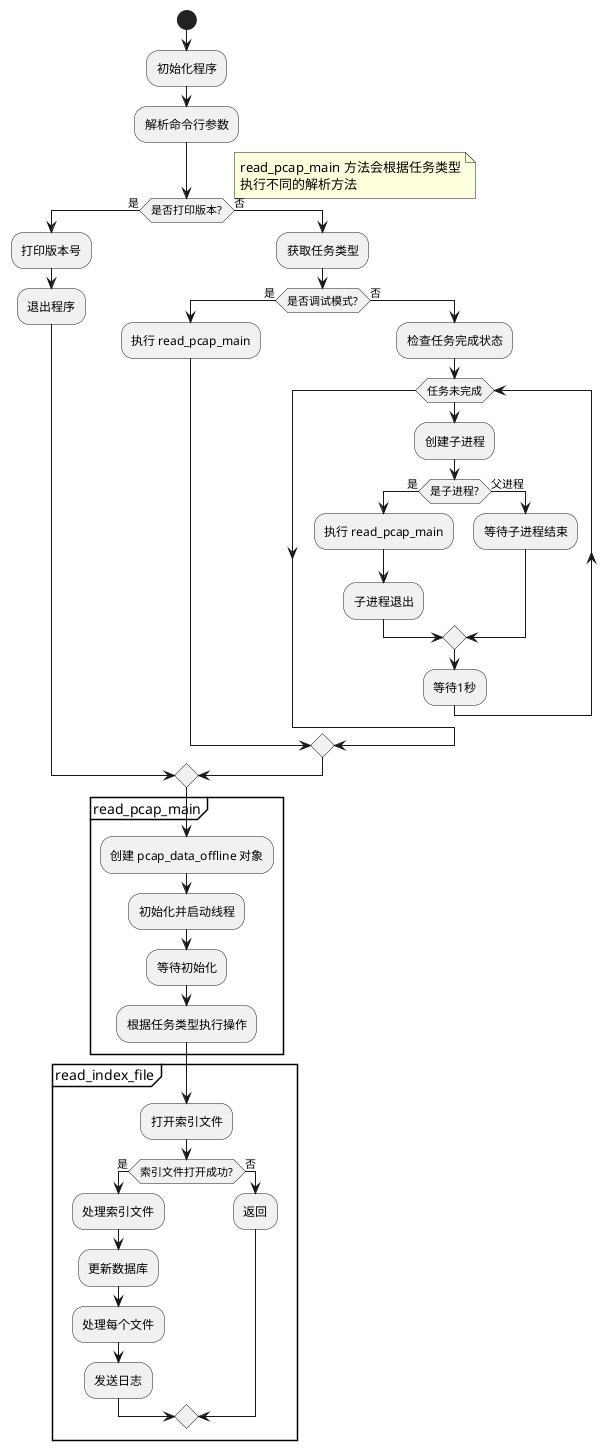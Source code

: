 @startuml
start

:初始化程序;
:解析命令行参数;
if (是否打印版本?) then (是)
  :打印版本号;
  :退出程序;
else (否)
  :获取任务类型;
  if (是否调试模式?) then (是)
    :执行 read_pcap_main;
  else (否)
    :检查任务完成状态;
    while (任务未完成)
      :创建子进程;
      if (是子进程?) then (是)
        :执行 read_pcap_main;
        :子进程退出;
      else (父进程)
        :等待子进程结束;
      endif
      :等待1秒;
    endwhile
  endif
endif

note right
read_pcap_main 方法会根据任务类型
执行不同的解析方法
end note

partition read_pcap_main {
  :创建 pcap_data_offline 对象;
  :初始化并启动线程;
  :等待初始化;
  :根据任务类型执行操作;
}

partition read_index_file {
  :打开索引文件;
  if (索引文件打开成功?) then (是)
    :处理索引文件;
    :更新数据库;
    :处理每个文件;
    :发送日志;
  else (否)
    :返回;
  endif
}

@enduml